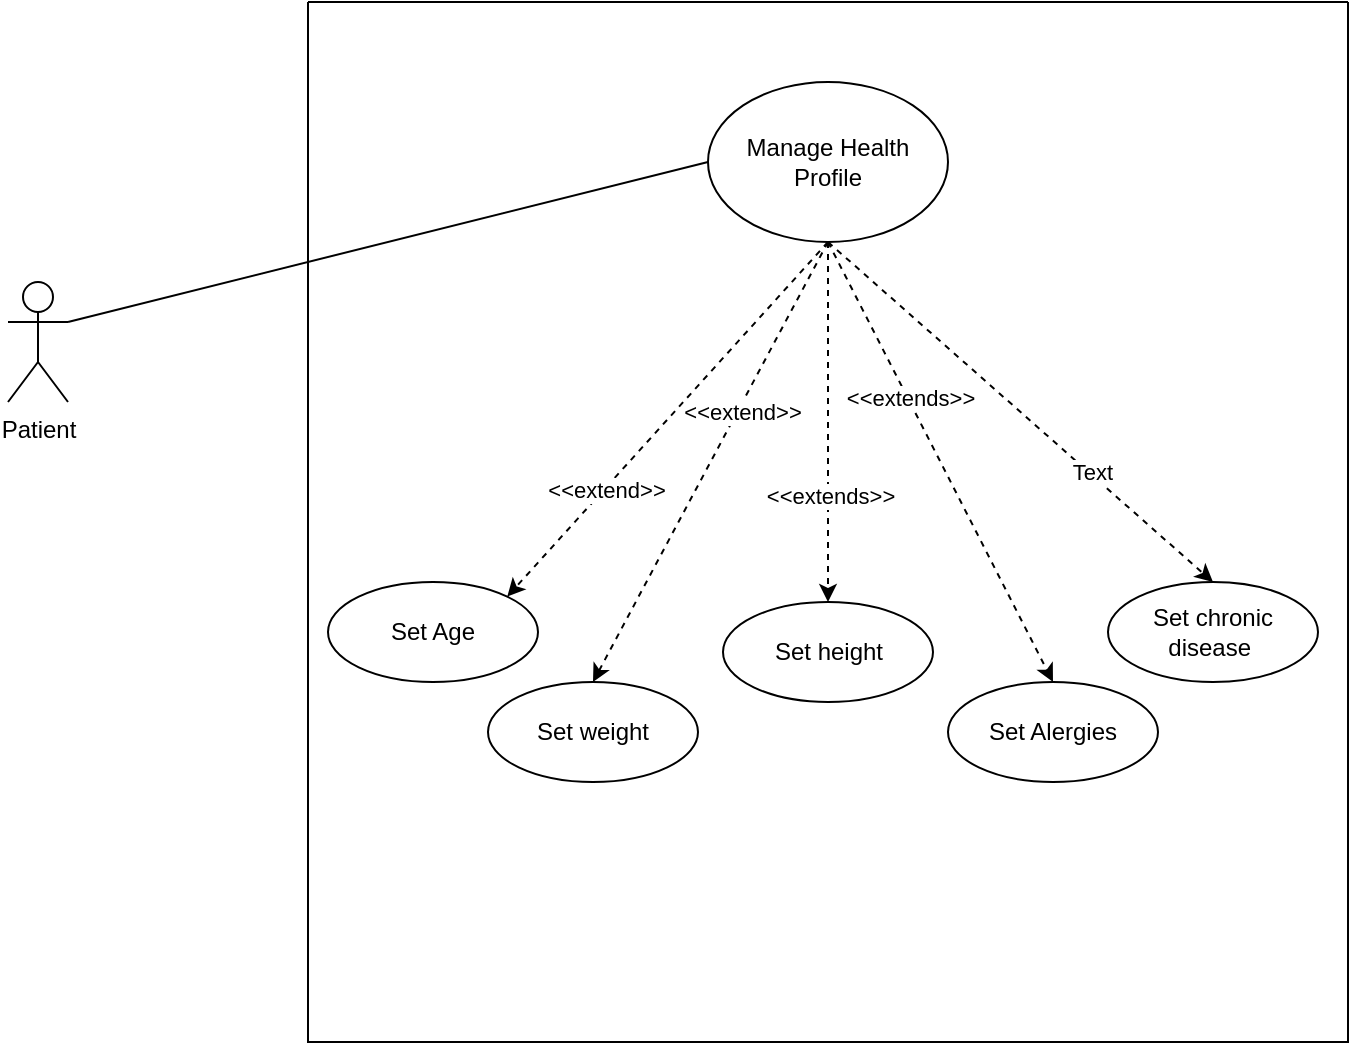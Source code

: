 <mxfile version="16.0.0" type="github"><diagram id="PPGES3eyIgcaZ7cBQot_" name="Page-1"><mxGraphModel dx="1422" dy="752" grid="1" gridSize="10" guides="1" tooltips="1" connect="1" arrows="1" fold="1" page="1" pageScale="1" pageWidth="850" pageHeight="1100" math="0" shadow="0"><root><mxCell id="0"/><mxCell id="1" parent="0"/><mxCell id="XOMKI58Zd1vGMeLpeBfw-1" value="" style="swimlane;startSize=0;" vertex="1" parent="1"><mxGeometry x="200" y="80" width="520" height="520" as="geometry"/></mxCell><mxCell id="XOMKI58Zd1vGMeLpeBfw-3" value="Set Alergies" style="ellipse;whiteSpace=wrap;html=1;" vertex="1" parent="XOMKI58Zd1vGMeLpeBfw-1"><mxGeometry x="320" y="340" width="105" height="50" as="geometry"/></mxCell><mxCell id="XOMKI58Zd1vGMeLpeBfw-4" value="Set weight" style="ellipse;whiteSpace=wrap;html=1;" vertex="1" parent="XOMKI58Zd1vGMeLpeBfw-1"><mxGeometry x="90" y="340" width="105" height="50" as="geometry"/></mxCell><mxCell id="XOMKI58Zd1vGMeLpeBfw-8" value="Set Age" style="ellipse;whiteSpace=wrap;html=1;" vertex="1" parent="XOMKI58Zd1vGMeLpeBfw-1"><mxGeometry x="10" y="290" width="105" height="50" as="geometry"/></mxCell><mxCell id="XOMKI58Zd1vGMeLpeBfw-10" value="Set height" style="ellipse;whiteSpace=wrap;html=1;" vertex="1" parent="XOMKI58Zd1vGMeLpeBfw-1"><mxGeometry x="207.5" y="300" width="105" height="50" as="geometry"/></mxCell><mxCell id="XOMKI58Zd1vGMeLpeBfw-15" value="&lt;div&gt;Set chronic&lt;/div&gt;&lt;div&gt;disease&amp;nbsp; &lt;br&gt;&lt;/div&gt;" style="ellipse;whiteSpace=wrap;html=1;" vertex="1" parent="XOMKI58Zd1vGMeLpeBfw-1"><mxGeometry x="400" y="290" width="105" height="50" as="geometry"/></mxCell><mxCell id="XOMKI58Zd1vGMeLpeBfw-17" value="&lt;div&gt;Manage Health&lt;/div&gt;&lt;div&gt;Profile&lt;br&gt;&lt;/div&gt;" style="ellipse;whiteSpace=wrap;html=1;" vertex="1" parent="XOMKI58Zd1vGMeLpeBfw-1"><mxGeometry x="200" y="40" width="120" height="80" as="geometry"/></mxCell><mxCell id="XOMKI58Zd1vGMeLpeBfw-20" value="" style="endArrow=classic;html=1;rounded=0;exitX=0.5;exitY=1;exitDx=0;exitDy=0;entryX=1;entryY=0;entryDx=0;entryDy=0;dashed=1;" edge="1" parent="XOMKI58Zd1vGMeLpeBfw-1" source="XOMKI58Zd1vGMeLpeBfw-17" target="XOMKI58Zd1vGMeLpeBfw-8"><mxGeometry width="50" height="50" relative="1" as="geometry"><mxPoint x="210" y="320" as="sourcePoint"/><mxPoint x="260" y="270" as="targetPoint"/></mxGeometry></mxCell><mxCell id="XOMKI58Zd1vGMeLpeBfw-21" value="&amp;lt;&amp;lt;extend&amp;gt;&amp;gt;" style="edgeLabel;html=1;align=center;verticalAlign=middle;resizable=0;points=[];" vertex="1" connectable="0" parent="XOMKI58Zd1vGMeLpeBfw-20"><mxGeometry x="0.392" y="1" relative="1" as="geometry"><mxPoint as="offset"/></mxGeometry></mxCell><mxCell id="XOMKI58Zd1vGMeLpeBfw-23" value="" style="endArrow=classic;html=1;rounded=0;dashed=1;exitX=0.5;exitY=1;exitDx=0;exitDy=0;entryX=0.5;entryY=0;entryDx=0;entryDy=0;" edge="1" parent="XOMKI58Zd1vGMeLpeBfw-1" source="XOMKI58Zd1vGMeLpeBfw-17" target="XOMKI58Zd1vGMeLpeBfw-4"><mxGeometry width="50" height="50" relative="1" as="geometry"><mxPoint x="210" y="320" as="sourcePoint"/><mxPoint x="260" y="270" as="targetPoint"/></mxGeometry></mxCell><mxCell id="XOMKI58Zd1vGMeLpeBfw-24" value="&amp;lt;&amp;lt;extend&amp;gt;&amp;gt;" style="edgeLabel;html=1;align=center;verticalAlign=middle;resizable=0;points=[];" vertex="1" connectable="0" parent="XOMKI58Zd1vGMeLpeBfw-23"><mxGeometry x="-0.236" y="2" relative="1" as="geometry"><mxPoint as="offset"/></mxGeometry></mxCell><mxCell id="XOMKI58Zd1vGMeLpeBfw-25" value="" style="endArrow=classic;html=1;rounded=0;dashed=1;exitX=0.5;exitY=1;exitDx=0;exitDy=0;entryX=0.5;entryY=0;entryDx=0;entryDy=0;" edge="1" parent="XOMKI58Zd1vGMeLpeBfw-1" source="XOMKI58Zd1vGMeLpeBfw-17" target="XOMKI58Zd1vGMeLpeBfw-10"><mxGeometry width="50" height="50" relative="1" as="geometry"><mxPoint x="210" y="320" as="sourcePoint"/><mxPoint x="260" y="270" as="targetPoint"/></mxGeometry></mxCell><mxCell id="XOMKI58Zd1vGMeLpeBfw-26" value="&amp;lt;&amp;lt;extends&amp;gt;&amp;gt;" style="edgeLabel;html=1;align=center;verticalAlign=middle;resizable=0;points=[];" vertex="1" connectable="0" parent="XOMKI58Zd1vGMeLpeBfw-25"><mxGeometry x="0.411" y="1" relative="1" as="geometry"><mxPoint as="offset"/></mxGeometry></mxCell><mxCell id="XOMKI58Zd1vGMeLpeBfw-27" value="" style="endArrow=classic;html=1;rounded=0;dashed=1;exitX=0.5;exitY=1;exitDx=0;exitDy=0;entryX=0.5;entryY=0;entryDx=0;entryDy=0;" edge="1" parent="XOMKI58Zd1vGMeLpeBfw-1" source="XOMKI58Zd1vGMeLpeBfw-17" target="XOMKI58Zd1vGMeLpeBfw-3"><mxGeometry width="50" height="50" relative="1" as="geometry"><mxPoint x="210" y="320" as="sourcePoint"/><mxPoint x="260" y="270" as="targetPoint"/></mxGeometry></mxCell><mxCell id="XOMKI58Zd1vGMeLpeBfw-28" value="&amp;lt;&amp;lt;extends&amp;gt;&amp;gt;" style="edgeLabel;html=1;align=center;verticalAlign=middle;resizable=0;points=[];" vertex="1" connectable="0" parent="XOMKI58Zd1vGMeLpeBfw-27"><mxGeometry x="-0.287" y="1" relative="1" as="geometry"><mxPoint as="offset"/></mxGeometry></mxCell><mxCell id="XOMKI58Zd1vGMeLpeBfw-29" value="" style="endArrow=classic;html=1;rounded=0;dashed=1;exitX=0.5;exitY=1;exitDx=0;exitDy=0;entryX=0.5;entryY=0;entryDx=0;entryDy=0;" edge="1" parent="XOMKI58Zd1vGMeLpeBfw-1" source="XOMKI58Zd1vGMeLpeBfw-17" target="XOMKI58Zd1vGMeLpeBfw-15"><mxGeometry width="50" height="50" relative="1" as="geometry"><mxPoint x="400" y="210" as="sourcePoint"/><mxPoint x="450" y="160" as="targetPoint"/></mxGeometry></mxCell><mxCell id="XOMKI58Zd1vGMeLpeBfw-30" value="Text" style="edgeLabel;html=1;align=center;verticalAlign=middle;resizable=0;points=[];" vertex="1" connectable="0" parent="XOMKI58Zd1vGMeLpeBfw-29"><mxGeometry x="0.363" y="1" relative="1" as="geometry"><mxPoint as="offset"/></mxGeometry></mxCell><mxCell id="XOMKI58Zd1vGMeLpeBfw-2" value="Patient" style="shape=umlActor;verticalLabelPosition=bottom;verticalAlign=top;html=1;outlineConnect=0;" vertex="1" parent="1"><mxGeometry x="50" y="220" width="30" height="60" as="geometry"/></mxCell><mxCell id="XOMKI58Zd1vGMeLpeBfw-18" value="" style="endArrow=none;html=1;rounded=0;entryX=0;entryY=0.5;entryDx=0;entryDy=0;exitX=1;exitY=0.333;exitDx=0;exitDy=0;exitPerimeter=0;" edge="1" parent="1" source="XOMKI58Zd1vGMeLpeBfw-2" target="XOMKI58Zd1vGMeLpeBfw-17"><mxGeometry width="50" height="50" relative="1" as="geometry"><mxPoint x="410" y="400" as="sourcePoint"/><mxPoint x="460" y="350" as="targetPoint"/></mxGeometry></mxCell></root></mxGraphModel></diagram></mxfile>